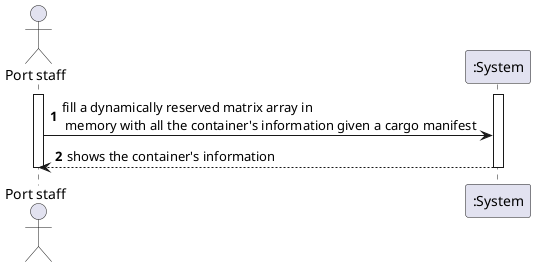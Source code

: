 @startuml
'https://plantuml.com/sequence-diagram

autonumber

actor "Port staff" as PS
participant ":System" as S
activate PS
activate S
PS -> S: fill a dynamically reserved matrix array in\n memory with all the container's information given a cargo manifest
PS <-- S: shows the container's information
deactivate S
deactivate PS
@enduml